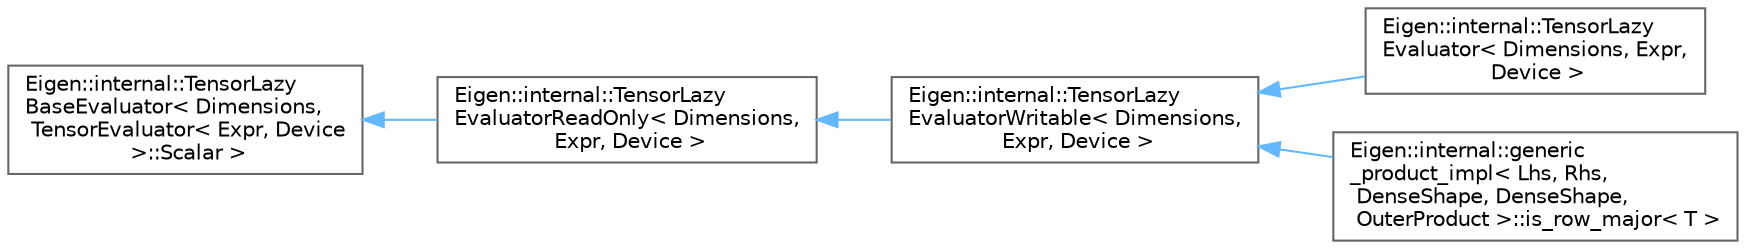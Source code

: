 digraph "类继承关系图"
{
 // LATEX_PDF_SIZE
  bgcolor="transparent";
  edge [fontname=Helvetica,fontsize=10,labelfontname=Helvetica,labelfontsize=10];
  node [fontname=Helvetica,fontsize=10,shape=box,height=0.2,width=0.4];
  rankdir="LR";
  Node0 [id="Node000000",label="Eigen::internal::TensorLazy\lBaseEvaluator\< Dimensions,\l TensorEvaluator\< Expr, Device\l \>::Scalar \>",height=0.2,width=0.4,color="grey40", fillcolor="white", style="filled",URL="$class_eigen_1_1internal_1_1_tensor_lazy_base_evaluator.html",tooltip=" "];
  Node0 -> Node1 [id="edge4373_Node000000_Node000001",dir="back",color="steelblue1",style="solid",tooltip=" "];
  Node1 [id="Node000001",label="Eigen::internal::TensorLazy\lEvaluatorReadOnly\< Dimensions,\l Expr, Device \>",height=0.2,width=0.4,color="grey40", fillcolor="white", style="filled",URL="$class_eigen_1_1internal_1_1_tensor_lazy_evaluator_read_only.html",tooltip=" "];
  Node1 -> Node2 [id="edge4374_Node000001_Node000002",dir="back",color="steelblue1",style="solid",tooltip=" "];
  Node2 [id="Node000002",label="Eigen::internal::TensorLazy\lEvaluatorWritable\< Dimensions,\l Expr, Device \>",height=0.2,width=0.4,color="grey40", fillcolor="white", style="filled",URL="$class_eigen_1_1internal_1_1_tensor_lazy_evaluator_writable.html",tooltip=" "];
  Node2 -> Node3 [id="edge4375_Node000002_Node000003",dir="back",color="steelblue1",style="solid",tooltip=" "];
  Node3 [id="Node000003",label="Eigen::internal::TensorLazy\lEvaluator\< Dimensions, Expr,\l Device \>",height=0.2,width=0.4,color="grey40", fillcolor="white", style="filled",URL="$class_eigen_1_1internal_1_1_tensor_lazy_evaluator.html",tooltip=" "];
  Node2 -> Node4 [id="edge4376_Node000002_Node000004",dir="back",color="steelblue1",style="solid",tooltip=" "];
  Node4 [id="Node000004",label="Eigen::internal::generic\l_product_impl\< Lhs, Rhs,\l DenseShape, DenseShape,\l OuterProduct \>::is_row_major\< T \>",height=0.2,width=0.4,color="grey40", fillcolor="white", style="filled",URL="$struct_eigen_1_1internal_1_1generic__product__impl_3_01_lhs_00_01_rhs_00_01_dense_shape_00_01_deb11e8f3beed15984390667915ab7b26a.html",tooltip=" "];
}
